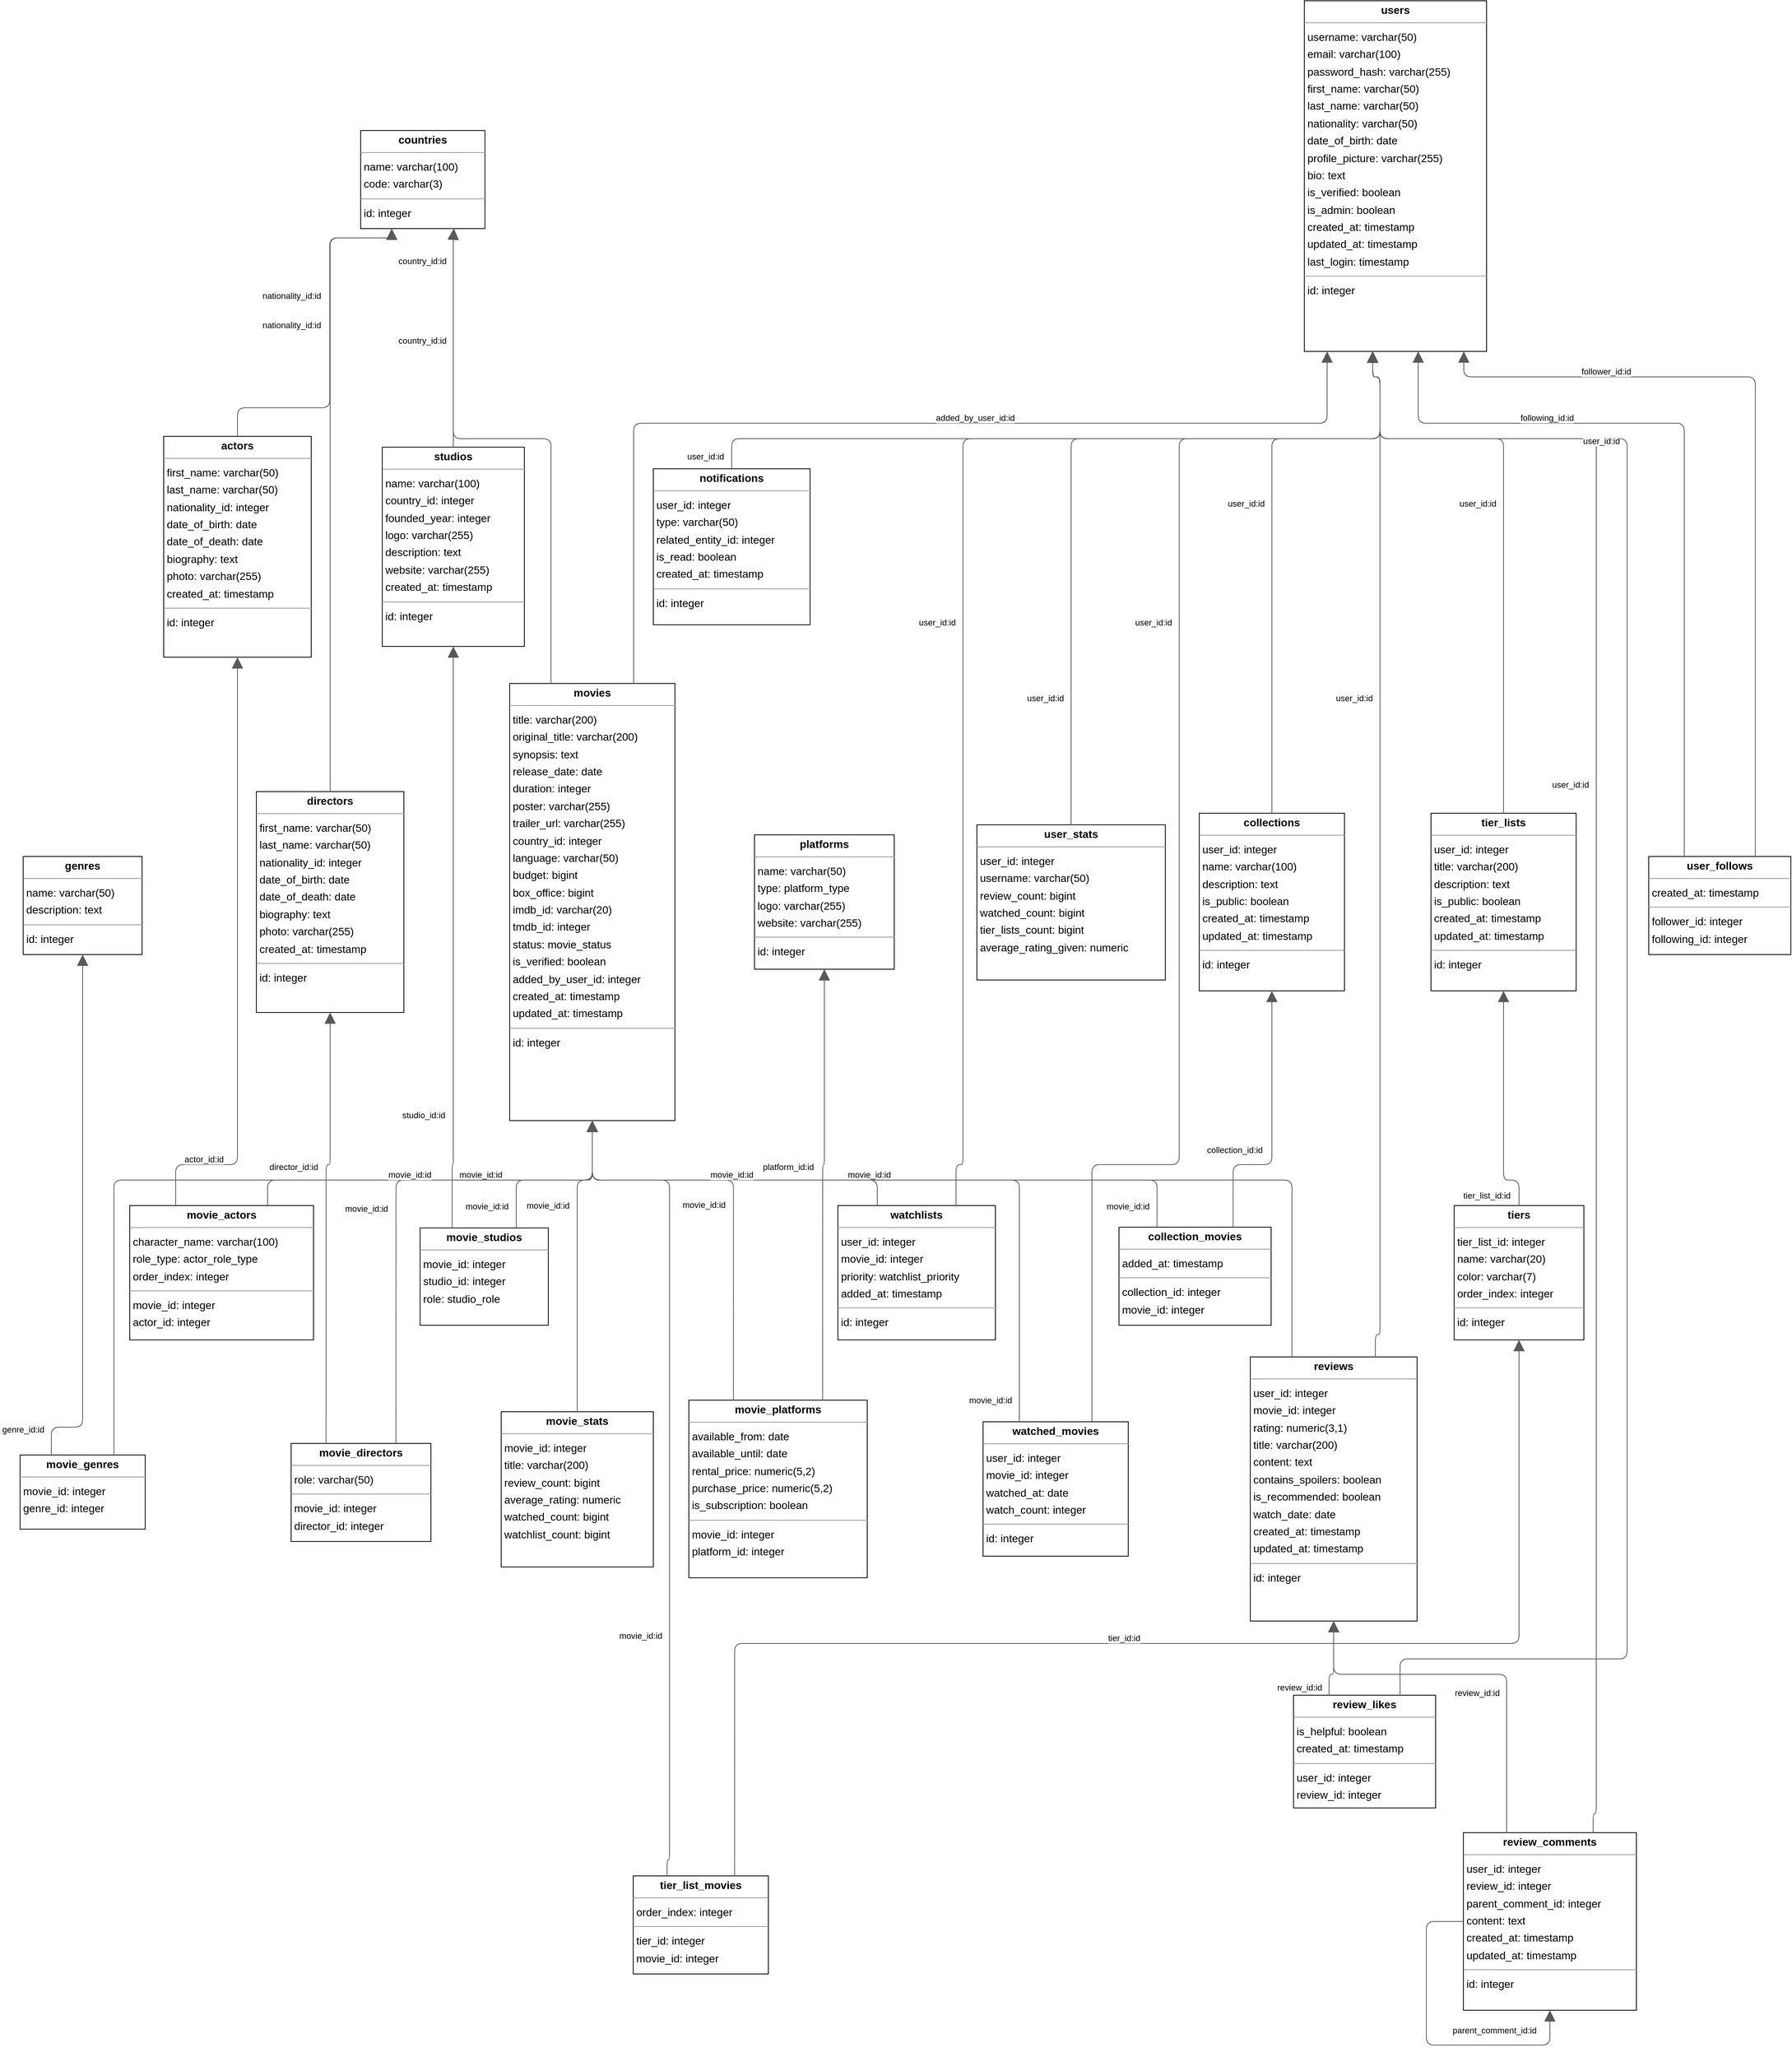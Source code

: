 <mxGraphModel dx="0" dy="0" grid="1" gridSize="10" guides="1" tooltips="1" connect="1" arrows="1" fold="1" page="0" pageScale="1" background="none" math="0" shadow="0">
  <root>
    <mxCell id="0" />
    <mxCell id="1" parent="0" />
    <mxCell id="node0" parent="1" vertex="1" value="&lt;p style=&quot;margin:0px;margin-top:4px;text-align:center;&quot;&gt;&lt;b&gt;actors&lt;/b&gt;&lt;/p&gt;&lt;hr size=&quot;1&quot;/&gt;&lt;p style=&quot;margin:0 0 0 4px;line-height:1.6;&quot;&gt; first_name: varchar(50)&lt;br/&gt; last_name: varchar(50)&lt;br/&gt; nationality_id: integer&lt;br/&gt; date_of_birth: date&lt;br/&gt; date_of_death: date&lt;br/&gt; biography: text&lt;br/&gt; photo: varchar(255)&lt;br/&gt; created_at: timestamp&lt;/p&gt;&lt;hr size=&quot;1&quot;/&gt;&lt;p style=&quot;margin:0 0 0 4px;line-height:1.6;&quot;&gt; id: integer&lt;/p&gt;" style="verticalAlign=top;align=left;overflow=fill;fontSize=14;fontFamily=Helvetica;html=1;rounded=0;shadow=0;comic=0;labelBackgroundColor=none;strokeWidth=1;">
      <mxGeometry x="64" y="281" width="191" height="286" as="geometry" />
    </mxCell>
    <mxCell id="node26" parent="1" vertex="1" value="&lt;p style=&quot;margin:0px;margin-top:4px;text-align:center;&quot;&gt;&lt;b&gt;collection_movies&lt;/b&gt;&lt;/p&gt;&lt;hr size=&quot;1&quot;/&gt;&lt;p style=&quot;margin:0 0 0 4px;line-height:1.6;&quot;&gt; added_at: timestamp&lt;/p&gt;&lt;hr size=&quot;1&quot;/&gt;&lt;p style=&quot;margin:0 0 0 4px;line-height:1.6;&quot;&gt; collection_id: integer&lt;br/&gt; movie_id: integer&lt;/p&gt;" style="verticalAlign=top;align=left;overflow=fill;fontSize=14;fontFamily=Helvetica;html=1;rounded=0;shadow=0;comic=0;labelBackgroundColor=none;strokeWidth=1;">
      <mxGeometry x="1301" y="1305" width="197" height="127" as="geometry" />
    </mxCell>
    <mxCell id="node2" parent="1" vertex="1" value="&lt;p style=&quot;margin:0px;margin-top:4px;text-align:center;&quot;&gt;&lt;b&gt;collections&lt;/b&gt;&lt;/p&gt;&lt;hr size=&quot;1&quot;/&gt;&lt;p style=&quot;margin:0 0 0 4px;line-height:1.6;&quot;&gt; user_id: integer&lt;br/&gt; name: varchar(100)&lt;br/&gt; description: text&lt;br/&gt; is_public: boolean&lt;br/&gt; created_at: timestamp&lt;br/&gt; updated_at: timestamp&lt;/p&gt;&lt;hr size=&quot;1&quot;/&gt;&lt;p style=&quot;margin:0 0 0 4px;line-height:1.6;&quot;&gt; id: integer&lt;/p&gt;" style="verticalAlign=top;align=left;overflow=fill;fontSize=14;fontFamily=Helvetica;html=1;rounded=0;shadow=0;comic=0;labelBackgroundColor=none;strokeWidth=1;">
      <mxGeometry x="1405" y="769" width="188" height="230" as="geometry" />
    </mxCell>
    <mxCell id="node6" parent="1" vertex="1" value="&lt;p style=&quot;margin:0px;margin-top:4px;text-align:center;&quot;&gt;&lt;b&gt;countries&lt;/b&gt;&lt;/p&gt;&lt;hr size=&quot;1&quot;/&gt;&lt;p style=&quot;margin:0 0 0 4px;line-height:1.6;&quot;&gt; name: varchar(100)&lt;br/&gt; code: varchar(3)&lt;/p&gt;&lt;hr size=&quot;1&quot;/&gt;&lt;p style=&quot;margin:0 0 0 4px;line-height:1.6;&quot;&gt; id: integer&lt;/p&gt;" style="verticalAlign=top;align=left;overflow=fill;fontSize=14;fontFamily=Helvetica;html=1;rounded=0;shadow=0;comic=0;labelBackgroundColor=none;strokeWidth=1;">
      <mxGeometry x="319" y="-115" width="161" height="127" as="geometry" />
    </mxCell>
    <mxCell id="node23" parent="1" vertex="1" value="&lt;p style=&quot;margin:0px;margin-top:4px;text-align:center;&quot;&gt;&lt;b&gt;directors&lt;/b&gt;&lt;/p&gt;&lt;hr size=&quot;1&quot;/&gt;&lt;p style=&quot;margin:0 0 0 4px;line-height:1.6;&quot;&gt; first_name: varchar(50)&lt;br/&gt; last_name: varchar(50)&lt;br/&gt; nationality_id: integer&lt;br/&gt; date_of_birth: date&lt;br/&gt; date_of_death: date&lt;br/&gt; biography: text&lt;br/&gt; photo: varchar(255)&lt;br/&gt; created_at: timestamp&lt;/p&gt;&lt;hr size=&quot;1&quot;/&gt;&lt;p style=&quot;margin:0 0 0 4px;line-height:1.6;&quot;&gt; id: integer&lt;/p&gt;" style="verticalAlign=top;align=left;overflow=fill;fontSize=14;fontFamily=Helvetica;html=1;rounded=0;shadow=0;comic=0;labelBackgroundColor=none;strokeWidth=1;">
      <mxGeometry x="184" y="741" width="191" height="286" as="geometry" />
    </mxCell>
    <mxCell id="node7" parent="1" vertex="1" value="&lt;p style=&quot;margin:0px;margin-top:4px;text-align:center;&quot;&gt;&lt;b&gt;genres&lt;/b&gt;&lt;/p&gt;&lt;hr size=&quot;1&quot;/&gt;&lt;p style=&quot;margin:0 0 0 4px;line-height:1.6;&quot;&gt; name: varchar(50)&lt;br/&gt; description: text&lt;/p&gt;&lt;hr size=&quot;1&quot;/&gt;&lt;p style=&quot;margin:0 0 0 4px;line-height:1.6;&quot;&gt; id: integer&lt;/p&gt;" style="verticalAlign=top;align=left;overflow=fill;fontSize=14;fontFamily=Helvetica;html=1;rounded=0;shadow=0;comic=0;labelBackgroundColor=none;strokeWidth=1;">
      <mxGeometry x="-118" y="825" width="154" height="127" as="geometry" />
    </mxCell>
    <mxCell id="node12" parent="1" vertex="1" value="&lt;p style=&quot;margin:0px;margin-top:4px;text-align:center;&quot;&gt;&lt;b&gt;movie_actors&lt;/b&gt;&lt;/p&gt;&lt;hr size=&quot;1&quot;/&gt;&lt;p style=&quot;margin:0 0 0 4px;line-height:1.6;&quot;&gt; character_name: varchar(100)&lt;br/&gt; role_type: actor_role_type&lt;br/&gt; order_index: integer&lt;/p&gt;&lt;hr size=&quot;1&quot;/&gt;&lt;p style=&quot;margin:0 0 0 4px;line-height:1.6;&quot;&gt; movie_id: integer&lt;br/&gt; actor_id: integer&lt;/p&gt;" style="verticalAlign=top;align=left;overflow=fill;fontSize=14;fontFamily=Helvetica;html=1;rounded=0;shadow=0;comic=0;labelBackgroundColor=none;strokeWidth=1;">
      <mxGeometry x="20" y="1277" width="238" height="174" as="geometry" />
    </mxCell>
    <mxCell id="node18" parent="1" vertex="1" value="&lt;p style=&quot;margin:0px;margin-top:4px;text-align:center;&quot;&gt;&lt;b&gt;movie_directors&lt;/b&gt;&lt;/p&gt;&lt;hr size=&quot;1&quot;/&gt;&lt;p style=&quot;margin:0 0 0 4px;line-height:1.6;&quot;&gt; role: varchar(50)&lt;/p&gt;&lt;hr size=&quot;1&quot;/&gt;&lt;p style=&quot;margin:0 0 0 4px;line-height:1.6;&quot;&gt; movie_id: integer&lt;br/&gt; director_id: integer&lt;/p&gt;" style="verticalAlign=top;align=left;overflow=fill;fontSize=14;fontFamily=Helvetica;html=1;rounded=0;shadow=0;comic=0;labelBackgroundColor=none;strokeWidth=1;">
      <mxGeometry x="229" y="1585" width="181" height="127" as="geometry" />
    </mxCell>
    <mxCell id="node14" parent="1" vertex="1" value="&lt;p style=&quot;margin:0px;margin-top:4px;text-align:center;&quot;&gt;&lt;b&gt;movie_genres&lt;/b&gt;&lt;/p&gt;&lt;hr size=&quot;1&quot;/&gt;&lt;p style=&quot;margin:0 0 0 4px;line-height:1.6;&quot;&gt; movie_id: integer&lt;br/&gt; genre_id: integer&lt;/p&gt;" style="verticalAlign=top;align=left;overflow=fill;fontSize=14;fontFamily=Helvetica;html=1;rounded=0;shadow=0;comic=0;labelBackgroundColor=none;strokeWidth=1;">
      <mxGeometry x="-122" y="1600" width="162" height="96" as="geometry" />
    </mxCell>
    <mxCell id="node22" parent="1" vertex="1" value="&lt;p style=&quot;margin:0px;margin-top:4px;text-align:center;&quot;&gt;&lt;b&gt;movie_platforms&lt;/b&gt;&lt;/p&gt;&lt;hr size=&quot;1&quot;/&gt;&lt;p style=&quot;margin:0 0 0 4px;line-height:1.6;&quot;&gt; available_from: date&lt;br/&gt; available_until: date&lt;br/&gt; rental_price: numeric(5,2)&lt;br/&gt; purchase_price: numeric(5,2)&lt;br/&gt; is_subscription: boolean&lt;/p&gt;&lt;hr size=&quot;1&quot;/&gt;&lt;p style=&quot;margin:0 0 0 4px;line-height:1.6;&quot;&gt; movie_id: integer&lt;br/&gt; platform_id: integer&lt;/p&gt;" style="verticalAlign=top;align=left;overflow=fill;fontSize=14;fontFamily=Helvetica;html=1;rounded=0;shadow=0;comic=0;labelBackgroundColor=none;strokeWidth=1;">
      <mxGeometry x="744" y="1529" width="231" height="230" as="geometry" />
    </mxCell>
    <mxCell id="node4" parent="1" vertex="1" value="&lt;p style=&quot;margin:0px;margin-top:4px;text-align:center;&quot;&gt;&lt;b&gt;movie_stats&lt;/b&gt;&lt;/p&gt;&lt;hr size=&quot;1&quot;/&gt;&lt;p style=&quot;margin:0 0 0 4px;line-height:1.6;&quot;&gt; movie_id: integer&lt;br/&gt; title: varchar(200)&lt;br/&gt; review_count: bigint&lt;br/&gt; average_rating: numeric&lt;br/&gt; watched_count: bigint&lt;br/&gt; watchlist_count: bigint&lt;/p&gt;" style="verticalAlign=top;align=left;overflow=fill;fontSize=14;fontFamily=Helvetica;html=1;rounded=0;shadow=0;comic=0;labelBackgroundColor=none;strokeWidth=1;">
      <mxGeometry x="501" y="1544" width="197" height="201" as="geometry" />
    </mxCell>
    <mxCell id="node1" parent="1" vertex="1" value="&lt;p style=&quot;margin:0px;margin-top:4px;text-align:center;&quot;&gt;&lt;b&gt;movie_studios&lt;/b&gt;&lt;/p&gt;&lt;hr size=&quot;1&quot;/&gt;&lt;p style=&quot;margin:0 0 0 4px;line-height:1.6;&quot;&gt; movie_id: integer&lt;br/&gt; studio_id: integer&lt;br/&gt; role: studio_role&lt;/p&gt;" style="verticalAlign=top;align=left;overflow=fill;fontSize=14;fontFamily=Helvetica;html=1;rounded=0;shadow=0;comic=0;labelBackgroundColor=none;strokeWidth=1;">
      <mxGeometry x="396" y="1306" width="166" height="126" as="geometry" />
    </mxCell>
    <mxCell id="node13" parent="1" vertex="1" value="&lt;p style=&quot;margin:0px;margin-top:4px;text-align:center;&quot;&gt;&lt;b&gt;movies&lt;/b&gt;&lt;/p&gt;&lt;hr size=&quot;1&quot;/&gt;&lt;p style=&quot;margin:0 0 0 4px;line-height:1.6;&quot;&gt; title: varchar(200)&lt;br/&gt; original_title: varchar(200)&lt;br/&gt; synopsis: text&lt;br/&gt; release_date: date&lt;br/&gt; duration: integer&lt;br/&gt; poster: varchar(255)&lt;br/&gt; trailer_url: varchar(255)&lt;br/&gt; country_id: integer&lt;br/&gt; language: varchar(50)&lt;br/&gt; budget: bigint&lt;br/&gt; box_office: bigint&lt;br/&gt; imdb_id: varchar(20)&lt;br/&gt; tmdb_id: integer&lt;br/&gt; status: movie_status&lt;br/&gt; is_verified: boolean&lt;br/&gt; added_by_user_id: integer&lt;br/&gt; created_at: timestamp&lt;br/&gt; updated_at: timestamp&lt;/p&gt;&lt;hr size=&quot;1&quot;/&gt;&lt;p style=&quot;margin:0 0 0 4px;line-height:1.6;&quot;&gt; id: integer&lt;/p&gt;" style="verticalAlign=top;align=left;overflow=fill;fontSize=14;fontFamily=Helvetica;html=1;rounded=0;shadow=0;comic=0;labelBackgroundColor=none;strokeWidth=1;">
      <mxGeometry x="512" y="601" width="214" height="566" as="geometry" />
    </mxCell>
    <mxCell id="node5" parent="1" vertex="1" value="&lt;p style=&quot;margin:0px;margin-top:4px;text-align:center;&quot;&gt;&lt;b&gt;notifications&lt;/b&gt;&lt;/p&gt;&lt;hr size=&quot;1&quot;/&gt;&lt;p style=&quot;margin:0 0 0 4px;line-height:1.6;&quot;&gt; user_id: integer&lt;br/&gt; type: varchar(50)&lt;br/&gt; related_entity_id: integer&lt;br/&gt; is_read: boolean&lt;br/&gt; created_at: timestamp&lt;/p&gt;&lt;hr size=&quot;1&quot;/&gt;&lt;p style=&quot;margin:0 0 0 4px;line-height:1.6;&quot;&gt; id: integer&lt;/p&gt;" style="verticalAlign=top;align=left;overflow=fill;fontSize=14;fontFamily=Helvetica;html=1;rounded=0;shadow=0;comic=0;labelBackgroundColor=none;strokeWidth=1;">
      <mxGeometry x="698" y="323" width="203" height="202" as="geometry" />
    </mxCell>
    <mxCell id="node17" parent="1" vertex="1" value="&lt;p style=&quot;margin:0px;margin-top:4px;text-align:center;&quot;&gt;&lt;b&gt;platforms&lt;/b&gt;&lt;/p&gt;&lt;hr size=&quot;1&quot;/&gt;&lt;p style=&quot;margin:0 0 0 4px;line-height:1.6;&quot;&gt; name: varchar(50)&lt;br/&gt; type: platform_type&lt;br/&gt; logo: varchar(255)&lt;br/&gt; website: varchar(255)&lt;/p&gt;&lt;hr size=&quot;1&quot;/&gt;&lt;p style=&quot;margin:0 0 0 4px;line-height:1.6;&quot;&gt; id: integer&lt;/p&gt;" style="verticalAlign=top;align=left;overflow=fill;fontSize=14;fontFamily=Helvetica;html=1;rounded=0;shadow=0;comic=0;labelBackgroundColor=none;strokeWidth=1;">
      <mxGeometry x="829" y="797" width="181" height="174" as="geometry" />
    </mxCell>
    <mxCell id="node9" parent="1" vertex="1" value="&lt;p style=&quot;margin:0px;margin-top:4px;text-align:center;&quot;&gt;&lt;b&gt;review_comments&lt;/b&gt;&lt;/p&gt;&lt;hr size=&quot;1&quot;/&gt;&lt;p style=&quot;margin:0 0 0 4px;line-height:1.6;&quot;&gt; user_id: integer&lt;br/&gt; review_id: integer&lt;br/&gt; parent_comment_id: integer&lt;br/&gt; content: text&lt;br/&gt; created_at: timestamp&lt;br/&gt; updated_at: timestamp&lt;/p&gt;&lt;hr size=&quot;1&quot;/&gt;&lt;p style=&quot;margin:0 0 0 4px;line-height:1.6;&quot;&gt; id: integer&lt;/p&gt;" style="verticalAlign=top;align=left;overflow=fill;fontSize=14;fontFamily=Helvetica;html=1;rounded=0;shadow=0;comic=0;labelBackgroundColor=none;strokeWidth=1;">
      <mxGeometry x="1747" y="2089" width="224" height="230" as="geometry" />
    </mxCell>
    <mxCell id="node25" parent="1" vertex="1" value="&lt;p style=&quot;margin:0px;margin-top:4px;text-align:center;&quot;&gt;&lt;b&gt;review_likes&lt;/b&gt;&lt;/p&gt;&lt;hr size=&quot;1&quot;/&gt;&lt;p style=&quot;margin:0 0 0 4px;line-height:1.6;&quot;&gt; is_helpful: boolean&lt;br/&gt; created_at: timestamp&lt;/p&gt;&lt;hr size=&quot;1&quot;/&gt;&lt;p style=&quot;margin:0 0 0 4px;line-height:1.6;&quot;&gt; user_id: integer&lt;br/&gt; review_id: integer&lt;/p&gt;" style="verticalAlign=top;align=left;overflow=fill;fontSize=14;fontFamily=Helvetica;html=1;rounded=0;shadow=0;comic=0;labelBackgroundColor=none;strokeWidth=1;">
      <mxGeometry x="1527" y="1911" width="184" height="146" as="geometry" />
    </mxCell>
    <mxCell id="node19" parent="1" vertex="1" value="&lt;p style=&quot;margin:0px;margin-top:4px;text-align:center;&quot;&gt;&lt;b&gt;reviews&lt;/b&gt;&lt;/p&gt;&lt;hr size=&quot;1&quot;/&gt;&lt;p style=&quot;margin:0 0 0 4px;line-height:1.6;&quot;&gt; user_id: integer&lt;br/&gt; movie_id: integer&lt;br/&gt; rating: numeric(3,1)&lt;br/&gt; title: varchar(200)&lt;br/&gt; content: text&lt;br/&gt; contains_spoilers: boolean&lt;br/&gt; is_recommended: boolean&lt;br/&gt; watch_date: date&lt;br/&gt; created_at: timestamp&lt;br/&gt; updated_at: timestamp&lt;/p&gt;&lt;hr size=&quot;1&quot;/&gt;&lt;p style=&quot;margin:0 0 0 4px;line-height:1.6;&quot;&gt; id: integer&lt;/p&gt;" style="verticalAlign=top;align=left;overflow=fill;fontSize=14;fontFamily=Helvetica;html=1;rounded=0;shadow=0;comic=0;labelBackgroundColor=none;strokeWidth=1;">
      <mxGeometry x="1471" y="1473" width="216" height="342" as="geometry" />
    </mxCell>
    <mxCell id="node20" parent="1" vertex="1" value="&lt;p style=&quot;margin:0px;margin-top:4px;text-align:center;&quot;&gt;&lt;b&gt;studios&lt;/b&gt;&lt;/p&gt;&lt;hr size=&quot;1&quot;/&gt;&lt;p style=&quot;margin:0 0 0 4px;line-height:1.6;&quot;&gt; name: varchar(100)&lt;br/&gt; country_id: integer&lt;br/&gt; founded_year: integer&lt;br/&gt; logo: varchar(255)&lt;br/&gt; description: text&lt;br/&gt; website: varchar(255)&lt;br/&gt; created_at: timestamp&lt;/p&gt;&lt;hr size=&quot;1&quot;/&gt;&lt;p style=&quot;margin:0 0 0 4px;line-height:1.6;&quot;&gt; id: integer&lt;/p&gt;" style="verticalAlign=top;align=left;overflow=fill;fontSize=14;fontFamily=Helvetica;html=1;rounded=0;shadow=0;comic=0;labelBackgroundColor=none;strokeWidth=1;">
      <mxGeometry x="347" y="295" width="184" height="258" as="geometry" />
    </mxCell>
    <mxCell id="node11" parent="1" vertex="1" value="&lt;p style=&quot;margin:0px;margin-top:4px;text-align:center;&quot;&gt;&lt;b&gt;tier_list_movies&lt;/b&gt;&lt;/p&gt;&lt;hr size=&quot;1&quot;/&gt;&lt;p style=&quot;margin:0 0 0 4px;line-height:1.6;&quot;&gt; order_index: integer&lt;/p&gt;&lt;hr size=&quot;1&quot;/&gt;&lt;p style=&quot;margin:0 0 0 4px;line-height:1.6;&quot;&gt; tier_id: integer&lt;br/&gt; movie_id: integer&lt;/p&gt;" style="verticalAlign=top;align=left;overflow=fill;fontSize=14;fontFamily=Helvetica;html=1;rounded=0;shadow=0;comic=0;labelBackgroundColor=none;strokeWidth=1;">
      <mxGeometry x="672" y="2145" width="175" height="127" as="geometry" />
    </mxCell>
    <mxCell id="node8" parent="1" vertex="1" value="&lt;p style=&quot;margin:0px;margin-top:4px;text-align:center;&quot;&gt;&lt;b&gt;tier_lists&lt;/b&gt;&lt;/p&gt;&lt;hr size=&quot;1&quot;/&gt;&lt;p style=&quot;margin:0 0 0 4px;line-height:1.6;&quot;&gt; user_id: integer&lt;br/&gt; title: varchar(200)&lt;br/&gt; description: text&lt;br/&gt; is_public: boolean&lt;br/&gt; created_at: timestamp&lt;br/&gt; updated_at: timestamp&lt;/p&gt;&lt;hr size=&quot;1&quot;/&gt;&lt;p style=&quot;margin:0 0 0 4px;line-height:1.6;&quot;&gt; id: integer&lt;/p&gt;" style="verticalAlign=top;align=left;overflow=fill;fontSize=14;fontFamily=Helvetica;html=1;rounded=0;shadow=0;comic=0;labelBackgroundColor=none;strokeWidth=1;">
      <mxGeometry x="1705" y="769" width="188" height="230" as="geometry" />
    </mxCell>
    <mxCell id="node16" parent="1" vertex="1" value="&lt;p style=&quot;margin:0px;margin-top:4px;text-align:center;&quot;&gt;&lt;b&gt;tiers&lt;/b&gt;&lt;/p&gt;&lt;hr size=&quot;1&quot;/&gt;&lt;p style=&quot;margin:0 0 0 4px;line-height:1.6;&quot;&gt; tier_list_id: integer&lt;br/&gt; name: varchar(20)&lt;br/&gt; color: varchar(7)&lt;br/&gt; order_index: integer&lt;/p&gt;&lt;hr size=&quot;1&quot;/&gt;&lt;p style=&quot;margin:0 0 0 4px;line-height:1.6;&quot;&gt; id: integer&lt;/p&gt;" style="verticalAlign=top;align=left;overflow=fill;fontSize=14;fontFamily=Helvetica;html=1;rounded=0;shadow=0;comic=0;labelBackgroundColor=none;strokeWidth=1;">
      <mxGeometry x="1735" y="1277" width="168" height="174" as="geometry" />
    </mxCell>
    <mxCell id="node24" parent="1" vertex="1" value="&lt;p style=&quot;margin:0px;margin-top:4px;text-align:center;&quot;&gt;&lt;b&gt;user_follows&lt;/b&gt;&lt;/p&gt;&lt;hr size=&quot;1&quot;/&gt;&lt;p style=&quot;margin:0 0 0 4px;line-height:1.6;&quot;&gt; created_at: timestamp&lt;/p&gt;&lt;hr size=&quot;1&quot;/&gt;&lt;p style=&quot;margin:0 0 0 4px;line-height:1.6;&quot;&gt; follower_id: integer&lt;br/&gt; following_id: integer&lt;/p&gt;" style="verticalAlign=top;align=left;overflow=fill;fontSize=14;fontFamily=Helvetica;html=1;rounded=0;shadow=0;comic=0;labelBackgroundColor=none;strokeWidth=1;">
      <mxGeometry x="1987" y="825" width="184" height="127" as="geometry" />
    </mxCell>
    <mxCell id="node15" parent="1" vertex="1" value="&lt;p style=&quot;margin:0px;margin-top:4px;text-align:center;&quot;&gt;&lt;b&gt;user_stats&lt;/b&gt;&lt;/p&gt;&lt;hr size=&quot;1&quot;/&gt;&lt;p style=&quot;margin:0 0 0 4px;line-height:1.6;&quot;&gt; user_id: integer&lt;br/&gt; username: varchar(50)&lt;br/&gt; review_count: bigint&lt;br/&gt; watched_count: bigint&lt;br/&gt; tier_lists_count: bigint&lt;br/&gt; average_rating_given: numeric&lt;/p&gt;" style="verticalAlign=top;align=left;overflow=fill;fontSize=14;fontFamily=Helvetica;html=1;rounded=0;shadow=0;comic=0;labelBackgroundColor=none;strokeWidth=1;">
      <mxGeometry x="1117" y="784" width="244" height="201" as="geometry" />
    </mxCell>
    <mxCell id="node10" parent="1" vertex="1" value="&lt;p style=&quot;margin:0px;margin-top:4px;text-align:center;&quot;&gt;&lt;b&gt;users&lt;/b&gt;&lt;/p&gt;&lt;hr size=&quot;1&quot;/&gt;&lt;p style=&quot;margin:0 0 0 4px;line-height:1.6;&quot;&gt; username: varchar(50)&lt;br/&gt; email: varchar(100)&lt;br/&gt; password_hash: varchar(255)&lt;br/&gt; first_name: varchar(50)&lt;br/&gt; last_name: varchar(50)&lt;br/&gt; nationality: varchar(50)&lt;br/&gt; date_of_birth: date&lt;br/&gt; profile_picture: varchar(255)&lt;br/&gt; bio: text&lt;br/&gt; is_verified: boolean&lt;br/&gt; is_admin: boolean&lt;br/&gt; created_at: timestamp&lt;br/&gt; updated_at: timestamp&lt;br/&gt; last_login: timestamp&lt;/p&gt;&lt;hr size=&quot;1&quot;/&gt;&lt;p style=&quot;margin:0 0 0 4px;line-height:1.6;&quot;&gt; id: integer&lt;/p&gt;" style="verticalAlign=top;align=left;overflow=fill;fontSize=14;fontFamily=Helvetica;html=1;rounded=0;shadow=0;comic=0;labelBackgroundColor=none;strokeWidth=1;">
      <mxGeometry x="1541" y="-283" width="236" height="454" as="geometry" />
    </mxCell>
    <mxCell id="node3" parent="1" vertex="1" value="&lt;p style=&quot;margin:0px;margin-top:4px;text-align:center;&quot;&gt;&lt;b&gt;watched_movies&lt;/b&gt;&lt;/p&gt;&lt;hr size=&quot;1&quot;/&gt;&lt;p style=&quot;margin:0 0 0 4px;line-height:1.6;&quot;&gt; user_id: integer&lt;br/&gt; movie_id: integer&lt;br/&gt; watched_at: date&lt;br/&gt; watch_count: integer&lt;/p&gt;&lt;hr size=&quot;1&quot;/&gt;&lt;p style=&quot;margin:0 0 0 4px;line-height:1.6;&quot;&gt; id: integer&lt;/p&gt;" style="verticalAlign=top;align=left;overflow=fill;fontSize=14;fontFamily=Helvetica;html=1;rounded=0;shadow=0;comic=0;labelBackgroundColor=none;strokeWidth=1;">
      <mxGeometry x="1125" y="1557" width="188" height="174" as="geometry" />
    </mxCell>
    <mxCell id="node21" parent="1" vertex="1" value="&lt;p style=&quot;margin:0px;margin-top:4px;text-align:center;&quot;&gt;&lt;b&gt;watchlists&lt;/b&gt;&lt;/p&gt;&lt;hr size=&quot;1&quot;/&gt;&lt;p style=&quot;margin:0 0 0 4px;line-height:1.6;&quot;&gt; user_id: integer&lt;br/&gt; movie_id: integer&lt;br/&gt; priority: watchlist_priority&lt;br/&gt; added_at: timestamp&lt;/p&gt;&lt;hr size=&quot;1&quot;/&gt;&lt;p style=&quot;margin:0 0 0 4px;line-height:1.6;&quot;&gt; id: integer&lt;/p&gt;" style="verticalAlign=top;align=left;overflow=fill;fontSize=14;fontFamily=Helvetica;html=1;rounded=0;shadow=0;comic=0;labelBackgroundColor=none;strokeWidth=1;">
      <mxGeometry x="937" y="1277" width="204" height="174" as="geometry" />
    </mxCell>
    <mxCell id="edge21" edge="1" value="" parent="1" source="node0" target="node6" style="html=1;rounded=1;edgeStyle=orthogonalEdgeStyle;dashed=0;startArrow=none;endArrow=block;endSize=12;strokeColor=#595959;exitX=0.500;exitY=0.000;exitDx=0;exitDy=0;entryX=0.250;entryY=1.000;entryDx=0;entryDy=0;">
      <mxGeometry width="50" height="50" relative="1" as="geometry">
        <Array as="points">
          <mxPoint x="159" y="244" />
          <mxPoint x="279" y="244" />
          <mxPoint x="279" y="24" />
          <mxPoint x="359" y="24" />
        </Array>
      </mxGeometry>
    </mxCell>
    <mxCell id="label128" parent="edge21" vertex="1" connectable="0" value="nationality_id:id" style="edgeLabel;resizable=0;html=1;align=left;verticalAlign=top;strokeColor=default;">
      <mxGeometry x="190" y="124" as="geometry" />
    </mxCell>
    <mxCell id="edge9" edge="1" value="" parent="1" source="node26" target="node2" style="html=1;rounded=1;edgeStyle=orthogonalEdgeStyle;dashed=0;startArrow=none;endArrow=block;endSize=12;strokeColor=#595959;exitX=0.750;exitY=0.000;exitDx=0;exitDy=0;entryX=0.500;entryY=1.000;entryDx=0;entryDy=0;">
      <mxGeometry width="50" height="50" relative="1" as="geometry">
        <Array as="points">
          <mxPoint x="1448" y="1224" />
          <mxPoint x="1499" y="1224" />
        </Array>
      </mxGeometry>
    </mxCell>
    <mxCell id="label56" parent="edge9" vertex="1" connectable="0" value="collection_id:id" style="edgeLabel;resizable=0;html=1;align=left;verticalAlign=top;strokeColor=default;">
      <mxGeometry x="1413" y="1192" as="geometry" />
    </mxCell>
    <mxCell id="edge20" edge="1" value="" parent="1" source="node26" target="node13" style="html=1;rounded=1;edgeStyle=orthogonalEdgeStyle;dashed=0;startArrow=none;endArrow=block;endSize=12;strokeColor=#595959;exitX=0.250;exitY=0.000;exitDx=0;exitDy=0;entryX=0.500;entryY=1.000;entryDx=0;entryDy=0;">
      <mxGeometry width="50" height="50" relative="1" as="geometry">
        <Array as="points">
          <mxPoint x="1350" y="1244" />
          <mxPoint x="619" y="1244" />
        </Array>
      </mxGeometry>
    </mxCell>
    <mxCell id="label122" parent="edge20" vertex="1" connectable="0" value="movie_id:id" style="edgeLabel;resizable=0;html=1;align=left;verticalAlign=top;strokeColor=default;">
      <mxGeometry x="1283" y="1265" as="geometry" />
    </mxCell>
    <mxCell id="edge14" edge="1" value="" parent="1" source="node2" target="node10" style="html=1;rounded=1;edgeStyle=orthogonalEdgeStyle;dashed=0;startArrow=none;endArrow=block;endSize=12;strokeColor=#595959;exitX=0.500;exitY=0.000;exitDx=0;exitDy=0;entryX=0.375;entryY=1.000;entryDx=0;entryDy=0;">
      <mxGeometry width="50" height="50" relative="1" as="geometry">
        <Array as="points">
          <mxPoint x="1499" y="284" />
          <mxPoint x="1639" y="284" />
          <mxPoint x="1639" y="204" />
          <mxPoint x="1630" y="204" />
        </Array>
      </mxGeometry>
    </mxCell>
    <mxCell id="label86" parent="edge14" vertex="1" connectable="0" value="user_id:id" style="edgeLabel;resizable=0;html=1;align=left;verticalAlign=top;strokeColor=default;">
      <mxGeometry x="1440" y="355" as="geometry" />
    </mxCell>
    <mxCell id="edge30" edge="1" value="" parent="1" source="node23" target="node6" style="html=1;rounded=1;edgeStyle=orthogonalEdgeStyle;dashed=0;startArrow=none;endArrow=block;endSize=12;strokeColor=#595959;exitX=0.500;exitY=0.000;exitDx=0;exitDy=0;entryX=0.250;entryY=1.000;entryDx=0;entryDy=0;">
      <mxGeometry width="50" height="50" relative="1" as="geometry">
        <Array as="points">
          <mxPoint x="279" y="24" />
          <mxPoint x="359" y="24" />
        </Array>
      </mxGeometry>
    </mxCell>
    <mxCell id="label182" parent="edge30" vertex="1" connectable="0" value="nationality_id:id" style="edgeLabel;resizable=0;html=1;align=left;verticalAlign=top;strokeColor=default;">
      <mxGeometry x="190" y="86" as="geometry" />
    </mxCell>
    <mxCell id="edge8" edge="1" value="" parent="1" source="node12" target="node0" style="html=1;rounded=1;edgeStyle=orthogonalEdgeStyle;dashed=0;startArrow=none;endArrow=block;endSize=12;strokeColor=#595959;exitX=0.250;exitY=0.000;exitDx=0;exitDy=0;entryX=0.500;entryY=1.000;entryDx=0;entryDy=0;">
      <mxGeometry width="50" height="50" relative="1" as="geometry">
        <Array as="points">
          <mxPoint x="80" y="1224" />
          <mxPoint x="159" y="1224" />
        </Array>
      </mxGeometry>
    </mxCell>
    <mxCell id="label50" parent="edge8" vertex="1" connectable="0" value="actor_id:id" style="edgeLabel;resizable=0;html=1;align=left;verticalAlign=top;strokeColor=default;">
      <mxGeometry x="89" y="1204" as="geometry" />
    </mxCell>
    <mxCell id="edge18" edge="1" value="" parent="1" source="node12" target="node13" style="html=1;rounded=1;edgeStyle=orthogonalEdgeStyle;dashed=0;startArrow=none;endArrow=block;endSize=12;strokeColor=#595959;exitX=0.750;exitY=0.000;exitDx=0;exitDy=0;entryX=0.500;entryY=1.000;entryDx=0;entryDy=0;">
      <mxGeometry width="50" height="50" relative="1" as="geometry">
        <Array as="points">
          <mxPoint x="199" y="1244" />
          <mxPoint x="619" y="1244" />
        </Array>
      </mxGeometry>
    </mxCell>
    <mxCell id="label110" parent="edge18" vertex="1" connectable="0" value="movie_id:id" style="edgeLabel;resizable=0;html=1;align=left;verticalAlign=top;strokeColor=default;">
      <mxGeometry x="445" y="1224" as="geometry" />
    </mxCell>
    <mxCell id="edge36" edge="1" value="" parent="1" source="node18" target="node23" style="html=1;rounded=1;edgeStyle=orthogonalEdgeStyle;dashed=0;startArrow=none;endArrow=block;endSize=12;strokeColor=#595959;exitX=0.250;exitY=0.000;exitDx=0;exitDy=0;entryX=0.500;entryY=1.000;entryDx=0;entryDy=0;">
      <mxGeometry width="50" height="50" relative="1" as="geometry">
        <Array as="points">
          <mxPoint x="274" y="1224" />
          <mxPoint x="279" y="1224" />
        </Array>
      </mxGeometry>
    </mxCell>
    <mxCell id="label218" parent="edge36" vertex="1" connectable="0" value="director_id:id" style="edgeLabel;resizable=0;html=1;align=left;verticalAlign=top;strokeColor=default;">
      <mxGeometry x="199" y="1214" as="geometry" />
    </mxCell>
    <mxCell id="edge7" edge="1" value="" parent="1" source="node18" target="node13" style="html=1;rounded=1;edgeStyle=orthogonalEdgeStyle;dashed=0;startArrow=none;endArrow=block;endSize=12;strokeColor=#595959;exitX=0.750;exitY=0.000;exitDx=0;exitDy=0;entryX=0.500;entryY=1.000;entryDx=0;entryDy=0;">
      <mxGeometry width="50" height="50" relative="1" as="geometry">
        <Array as="points">
          <mxPoint x="364" y="1244" />
          <mxPoint x="619" y="1244" />
        </Array>
      </mxGeometry>
    </mxCell>
    <mxCell id="label44" parent="edge7" vertex="1" connectable="0" value="movie_id:id" style="edgeLabel;resizable=0;html=1;align=left;verticalAlign=top;strokeColor=default;">
      <mxGeometry x="297" y="1268" as="geometry" />
    </mxCell>
    <mxCell id="edge2" edge="1" value="" parent="1" source="node14" target="node7" style="html=1;rounded=1;edgeStyle=orthogonalEdgeStyle;dashed=0;startArrow=none;endArrow=block;endSize=12;strokeColor=#595959;exitX=0.250;exitY=0.000;exitDx=0;exitDy=0;entryX=0.500;entryY=1.000;entryDx=0;entryDy=0;">
      <mxGeometry width="50" height="50" relative="1" as="geometry">
        <Array as="points">
          <mxPoint x="-81" y="1564" />
          <mxPoint x="-41" y="1564" />
        </Array>
      </mxGeometry>
    </mxCell>
    <mxCell id="label14" parent="edge2" vertex="1" connectable="0" value="genre_id:id" style="edgeLabel;resizable=0;html=1;align=left;verticalAlign=top;strokeColor=default;">
      <mxGeometry x="-147" y="1554" as="geometry" />
    </mxCell>
    <mxCell id="edge16" edge="1" value="" parent="1" source="node14" target="node13" style="html=1;rounded=1;edgeStyle=orthogonalEdgeStyle;dashed=0;startArrow=none;endArrow=block;endSize=12;strokeColor=#595959;exitX=0.750;exitY=0.000;exitDx=0;exitDy=0;entryX=0.500;entryY=1.000;entryDx=0;entryDy=0;">
      <mxGeometry width="50" height="50" relative="1" as="geometry">
        <Array as="points">
          <mxPoint x="0" y="1244" />
          <mxPoint x="619" y="1244" />
        </Array>
      </mxGeometry>
    </mxCell>
    <mxCell id="label98" parent="edge16" vertex="1" connectable="0" value="movie_id:id" style="edgeLabel;resizable=0;html=1;align=left;verticalAlign=top;strokeColor=default;">
      <mxGeometry x="353" y="1224" as="geometry" />
    </mxCell>
    <mxCell id="edge12" edge="1" value="" parent="1" source="node22" target="node13" style="html=1;rounded=1;edgeStyle=orthogonalEdgeStyle;dashed=0;startArrow=none;endArrow=block;endSize=12;strokeColor=#595959;exitX=0.250;exitY=0.000;exitDx=0;exitDy=0;entryX=0.500;entryY=1.000;entryDx=0;entryDy=0;">
      <mxGeometry width="50" height="50" relative="1" as="geometry">
        <Array as="points">
          <mxPoint x="801" y="1244" />
          <mxPoint x="619" y="1244" />
        </Array>
      </mxGeometry>
    </mxCell>
    <mxCell id="label74" parent="edge12" vertex="1" connectable="0" value="movie_id:id" style="edgeLabel;resizable=0;html=1;align=left;verticalAlign=top;strokeColor=default;">
      <mxGeometry x="734" y="1263" as="geometry" />
    </mxCell>
    <mxCell id="edge3" edge="1" value="" parent="1" source="node22" target="node17" style="html=1;rounded=1;edgeStyle=orthogonalEdgeStyle;dashed=0;startArrow=none;endArrow=block;endSize=12;strokeColor=#595959;exitX=0.750;exitY=0.000;exitDx=0;exitDy=0;entryX=0.500;entryY=1.000;entryDx=0;entryDy=0;">
      <mxGeometry width="50" height="50" relative="1" as="geometry">
        <Array as="points">
          <mxPoint x="917" y="1224" />
          <mxPoint x="919" y="1224" />
        </Array>
      </mxGeometry>
    </mxCell>
    <mxCell id="label20" parent="edge3" vertex="1" connectable="0" value="platform_id:id" style="edgeLabel;resizable=0;html=1;align=left;verticalAlign=top;strokeColor=default;">
      <mxGeometry x="838" y="1214" as="geometry" />
    </mxCell>
    <mxCell id="edge15" edge="1" value="" parent="1" source="node4" target="node13" style="html=1;rounded=1;edgeStyle=orthogonalEdgeStyle;dashed=0;startArrow=none;endArrow=block;endSize=12;strokeColor=#595959;exitX=0.500;exitY=0.000;exitDx=0;exitDy=0;entryX=0.500;entryY=1.000;entryDx=0;entryDy=0;">
      <mxGeometry width="50" height="50" relative="1" as="geometry">
        <Array as="points">
          <mxPoint x="599" y="1244" />
          <mxPoint x="619" y="1244" />
        </Array>
      </mxGeometry>
    </mxCell>
    <mxCell id="label92" parent="edge15" vertex="1" connectable="0" value="movie_id:id" style="edgeLabel;resizable=0;html=1;align=left;verticalAlign=top;strokeColor=default;">
      <mxGeometry x="532" y="1264" as="geometry" />
    </mxCell>
    <mxCell id="edge24" edge="1" value="" parent="1" source="node1" target="node13" style="html=1;rounded=1;edgeStyle=orthogonalEdgeStyle;dashed=0;startArrow=none;endArrow=block;endSize=12;strokeColor=#595959;exitX=0.750;exitY=0.000;exitDx=0;exitDy=0;entryX=0.500;entryY=1.000;entryDx=0;entryDy=0;">
      <mxGeometry width="50" height="50" relative="1" as="geometry">
        <Array as="points">
          <mxPoint x="521" y="1244" />
          <mxPoint x="619" y="1244" />
        </Array>
      </mxGeometry>
    </mxCell>
    <mxCell id="label146" parent="edge24" vertex="1" connectable="0" value="movie_id:id" style="edgeLabel;resizable=0;html=1;align=left;verticalAlign=top;strokeColor=default;">
      <mxGeometry x="453" y="1265" as="geometry" />
    </mxCell>
    <mxCell id="edge0" edge="1" value="" parent="1" source="node1" target="node20" style="html=1;rounded=1;edgeStyle=orthogonalEdgeStyle;dashed=0;startArrow=none;endArrow=block;endSize=12;strokeColor=#595959;exitX=0.250;exitY=0.000;exitDx=0;exitDy=0;entryX=0.500;entryY=1.000;entryDx=0;entryDy=0;">
      <mxGeometry width="50" height="50" relative="1" as="geometry">
        <Array as="points">
          <mxPoint x="438" y="1224" />
          <mxPoint x="439" y="1224" />
        </Array>
      </mxGeometry>
    </mxCell>
    <mxCell id="label2" parent="edge0" vertex="1" connectable="0" value="studio_id:id" style="edgeLabel;resizable=0;html=1;align=left;verticalAlign=top;strokeColor=default;">
      <mxGeometry x="371" y="1147" as="geometry" />
    </mxCell>
    <mxCell id="edge10" edge="1" value="" parent="1" source="node13" target="node6" style="html=1;rounded=1;edgeStyle=orthogonalEdgeStyle;dashed=0;startArrow=none;endArrow=block;endSize=12;strokeColor=#595959;exitX=0.250;exitY=0.000;exitDx=0;exitDy=0;entryX=0.750;entryY=1.000;entryDx=0;entryDy=0;">
      <mxGeometry width="50" height="50" relative="1" as="geometry">
        <Array as="points">
          <mxPoint x="566" y="284" />
          <mxPoint x="439" y="284" />
          <mxPoint x="439" y="24" />
          <mxPoint x="439" y="24" />
        </Array>
      </mxGeometry>
    </mxCell>
    <mxCell id="label62" parent="edge10" vertex="1" connectable="0" value="country_id:id" style="edgeLabel;resizable=0;html=1;align=left;verticalAlign=top;strokeColor=default;">
      <mxGeometry x="366" y="144" as="geometry" />
    </mxCell>
    <mxCell id="edge11" edge="1" value="" parent="1" source="node13" target="node10" style="html=1;rounded=1;edgeStyle=orthogonalEdgeStyle;dashed=0;startArrow=none;endArrow=block;endSize=12;strokeColor=#595959;exitX=0.750;exitY=0.000;exitDx=0;exitDy=0;entryX=0.125;entryY=1.000;entryDx=0;entryDy=0;">
      <mxGeometry width="50" height="50" relative="1" as="geometry">
        <Array as="points">
          <mxPoint x="673" y="264" />
          <mxPoint x="1571" y="264" />
        </Array>
      </mxGeometry>
    </mxCell>
    <mxCell id="label68" parent="edge11" vertex="1" connectable="0" value="added_by_user_id:id" style="edgeLabel;resizable=0;html=1;align=left;verticalAlign=top;strokeColor=default;">
      <mxGeometry x="1062" y="244" as="geometry" />
    </mxCell>
    <mxCell id="edge17" edge="1" value="" parent="1" source="node5" target="node10" style="html=1;rounded=1;edgeStyle=orthogonalEdgeStyle;dashed=0;startArrow=none;endArrow=block;endSize=12;strokeColor=#595959;exitX=0.500;exitY=0.000;exitDx=0;exitDy=0;entryX=0.375;entryY=1.000;entryDx=0;entryDy=0;">
      <mxGeometry width="50" height="50" relative="1" as="geometry">
        <Array as="points">
          <mxPoint x="799" y="284" />
          <mxPoint x="1639" y="284" />
          <mxPoint x="1639" y="204" />
          <mxPoint x="1630" y="204" />
        </Array>
      </mxGeometry>
    </mxCell>
    <mxCell id="label104" parent="edge17" vertex="1" connectable="0" value="user_id:id" style="edgeLabel;resizable=0;html=1;align=left;verticalAlign=top;strokeColor=default;">
      <mxGeometry x="740" y="294" as="geometry" />
    </mxCell>
    <mxCell id="edge13" edge="1" value="" parent="1" source="node9" target="node9" style="html=1;rounded=1;edgeStyle=orthogonalEdgeStyle;dashed=0;startArrow=none;endArrow=block;endSize=12;strokeColor=#595959;exitX=0.000;exitY=0.500;exitDx=0;exitDy=0;entryX=0.500;entryY=1.000;entryDx=0;entryDy=0;">
      <mxGeometry width="50" height="50" relative="1" as="geometry">
        <Array as="points">
          <mxPoint x="1699" y="2204" />
          <mxPoint x="1699" y="2364" />
          <mxPoint x="1859" y="2364" />
        </Array>
      </mxGeometry>
    </mxCell>
    <mxCell id="label80" parent="edge13" vertex="1" connectable="0" value="parent_comment_id:id" style="edgeLabel;resizable=0;html=1;align=left;verticalAlign=top;strokeColor=default;">
      <mxGeometry x="1731" y="2332" as="geometry" />
    </mxCell>
    <mxCell id="edge25" edge="1" value="" parent="1" source="node9" target="node19" style="html=1;rounded=1;edgeStyle=orthogonalEdgeStyle;dashed=0;startArrow=none;endArrow=block;endSize=12;strokeColor=#595959;exitX=0.250;exitY=0.000;exitDx=0;exitDy=0;entryX=0.500;entryY=1.000;entryDx=0;entryDy=0;">
      <mxGeometry width="50" height="50" relative="1" as="geometry">
        <Array as="points">
          <mxPoint x="1803" y="1884" />
          <mxPoint x="1579" y="1884" />
        </Array>
      </mxGeometry>
    </mxCell>
    <mxCell id="label152" parent="edge25" vertex="1" connectable="0" value="review_id:id" style="edgeLabel;resizable=0;html=1;align=left;verticalAlign=top;strokeColor=default;">
      <mxGeometry x="1734" y="1895" as="geometry" />
    </mxCell>
    <mxCell id="edge4" edge="1" value="" parent="1" source="node9" target="node10" style="html=1;rounded=1;edgeStyle=orthogonalEdgeStyle;dashed=0;startArrow=none;endArrow=block;endSize=12;strokeColor=#595959;exitX=0.750;exitY=0.000;exitDx=0;exitDy=0;entryX=0.375;entryY=1.000;entryDx=0;entryDy=0;">
      <mxGeometry width="50" height="50" relative="1" as="geometry">
        <Array as="points">
          <mxPoint x="1915" y="2064" />
          <mxPoint x="1919" y="2064" />
          <mxPoint x="1919" y="284" />
          <mxPoint x="1639" y="284" />
          <mxPoint x="1639" y="204" />
          <mxPoint x="1630" y="204" />
        </Array>
      </mxGeometry>
    </mxCell>
    <mxCell id="label26" parent="edge4" vertex="1" connectable="0" value="user_id:id" style="edgeLabel;resizable=0;html=1;align=left;verticalAlign=top;strokeColor=default;">
      <mxGeometry x="1860" y="719" as="geometry" />
    </mxCell>
    <mxCell id="edge29" edge="1" value="" parent="1" source="node25" target="node19" style="html=1;rounded=1;edgeStyle=orthogonalEdgeStyle;dashed=0;startArrow=none;endArrow=block;endSize=12;strokeColor=#595959;exitX=0.250;exitY=0.000;exitDx=0;exitDy=0;entryX=0.500;entryY=1.000;entryDx=0;entryDy=0;">
      <mxGeometry width="50" height="50" relative="1" as="geometry">
        <Array as="points">
          <mxPoint x="1573" y="1884" />
          <mxPoint x="1579" y="1884" />
        </Array>
      </mxGeometry>
    </mxCell>
    <mxCell id="label176" parent="edge29" vertex="1" connectable="0" value="review_id:id" style="edgeLabel;resizable=0;html=1;align=left;verticalAlign=top;strokeColor=default;">
      <mxGeometry x="1504" y="1888" as="geometry" />
    </mxCell>
    <mxCell id="edge28" edge="1" value="" parent="1" source="node25" target="node10" style="html=1;rounded=1;edgeStyle=orthogonalEdgeStyle;dashed=0;startArrow=none;endArrow=block;endSize=12;strokeColor=#595959;exitX=0.750;exitY=0.000;exitDx=0;exitDy=0;entryX=0.375;entryY=1.000;entryDx=0;entryDy=0;">
      <mxGeometry width="50" height="50" relative="1" as="geometry">
        <Array as="points">
          <mxPoint x="1665" y="1864" />
          <mxPoint x="1959" y="1864" />
          <mxPoint x="1959" y="284" />
          <mxPoint x="1639" y="284" />
          <mxPoint x="1639" y="204" />
          <mxPoint x="1630" y="204" />
        </Array>
      </mxGeometry>
    </mxCell>
    <mxCell id="label170" parent="edge28" vertex="1" connectable="0" value="user_id:id" style="edgeLabel;resizable=0;html=1;align=left;verticalAlign=top;strokeColor=default;">
      <mxGeometry x="1900" y="274" as="geometry" />
    </mxCell>
    <mxCell id="edge37" edge="1" value="" parent="1" source="node19" target="node13" style="html=1;rounded=1;edgeStyle=orthogonalEdgeStyle;dashed=0;startArrow=none;endArrow=block;endSize=12;strokeColor=#595959;exitX=0.250;exitY=0.000;exitDx=0;exitDy=0;entryX=0.500;entryY=1.000;entryDx=0;entryDy=0;">
      <mxGeometry width="50" height="50" relative="1" as="geometry">
        <Array as="points">
          <mxPoint x="1525" y="1244" />
          <mxPoint x="619" y="1244" />
        </Array>
      </mxGeometry>
    </mxCell>
    <mxCell id="label224" parent="edge37" vertex="1" connectable="0" value="movie_id:id" style="edgeLabel;resizable=0;html=1;align=left;verticalAlign=top;strokeColor=default;">
      <mxGeometry x="948" y="1224" as="geometry" />
    </mxCell>
    <mxCell id="edge1" edge="1" value="" parent="1" source="node19" target="node10" style="html=1;rounded=1;edgeStyle=orthogonalEdgeStyle;dashed=0;startArrow=none;endArrow=block;endSize=12;strokeColor=#595959;exitX=0.750;exitY=0.000;exitDx=0;exitDy=0;entryX=0.375;entryY=1.000;entryDx=0;entryDy=0;">
      <mxGeometry width="50" height="50" relative="1" as="geometry">
        <Array as="points">
          <mxPoint x="1633" y="1444" />
          <mxPoint x="1639" y="1444" />
          <mxPoint x="1639" y="204" />
          <mxPoint x="1630" y="204" />
        </Array>
      </mxGeometry>
    </mxCell>
    <mxCell id="label8" parent="edge1" vertex="1" connectable="0" value="user_id:id" style="edgeLabel;resizable=0;html=1;align=left;verticalAlign=top;strokeColor=default;">
      <mxGeometry x="1580" y="607" as="geometry" />
    </mxCell>
    <mxCell id="edge35" edge="1" value="" parent="1" source="node20" target="node6" style="html=1;rounded=1;edgeStyle=orthogonalEdgeStyle;dashed=0;startArrow=none;endArrow=block;endSize=12;strokeColor=#595959;exitX=0.500;exitY=0.000;exitDx=0;exitDy=0;entryX=0.750;entryY=1.000;entryDx=0;entryDy=0;">
      <mxGeometry width="50" height="50" relative="1" as="geometry">
        <Array as="points">
          <mxPoint x="439" y="24" />
          <mxPoint x="439" y="24" />
        </Array>
      </mxGeometry>
    </mxCell>
    <mxCell id="label212" parent="edge35" vertex="1" connectable="0" value="country_id:id" style="edgeLabel;resizable=0;html=1;align=left;verticalAlign=top;strokeColor=default;">
      <mxGeometry x="366" y="41" as="geometry" />
    </mxCell>
    <mxCell id="edge26" edge="1" value="" parent="1" source="node11" target="node13" style="html=1;rounded=1;edgeStyle=orthogonalEdgeStyle;dashed=0;startArrow=none;endArrow=block;endSize=12;strokeColor=#595959;exitX=0.250;exitY=0.000;exitDx=0;exitDy=0;entryX=0.500;entryY=1.000;entryDx=0;entryDy=0;">
      <mxGeometry width="50" height="50" relative="1" as="geometry">
        <Array as="points">
          <mxPoint x="715" y="2124" />
          <mxPoint x="719" y="2124" />
          <mxPoint x="719" y="1244" />
          <mxPoint x="619" y="1244" />
        </Array>
      </mxGeometry>
    </mxCell>
    <mxCell id="label158" parent="edge26" vertex="1" connectable="0" value="movie_id:id" style="edgeLabel;resizable=0;html=1;align=left;verticalAlign=top;strokeColor=default;">
      <mxGeometry x="652" y="1821" as="geometry" />
    </mxCell>
    <mxCell id="edge19" edge="1" value="" parent="1" source="node11" target="node16" style="html=1;rounded=1;edgeStyle=orthogonalEdgeStyle;dashed=0;startArrow=none;endArrow=block;endSize=12;strokeColor=#595959;exitX=0.750;exitY=0.000;exitDx=0;exitDy=0;entryX=0.500;entryY=1.000;entryDx=0;entryDy=0;">
      <mxGeometry width="50" height="50" relative="1" as="geometry">
        <Array as="points">
          <mxPoint x="803" y="1844" />
          <mxPoint x="1819" y="1844" />
        </Array>
      </mxGeometry>
    </mxCell>
    <mxCell id="label116" parent="edge19" vertex="1" connectable="0" value="tier_id:id" style="edgeLabel;resizable=0;html=1;align=left;verticalAlign=top;strokeColor=default;">
      <mxGeometry x="1285" y="1824" as="geometry" />
    </mxCell>
    <mxCell id="edge5" edge="1" value="" parent="1" source="node8" target="node10" style="html=1;rounded=1;edgeStyle=orthogonalEdgeStyle;dashed=0;startArrow=none;endArrow=block;endSize=12;strokeColor=#595959;exitX=0.500;exitY=0.000;exitDx=0;exitDy=0;entryX=0.375;entryY=1.000;entryDx=0;entryDy=0;">
      <mxGeometry width="50" height="50" relative="1" as="geometry">
        <Array as="points">
          <mxPoint x="1799" y="284" />
          <mxPoint x="1639" y="284" />
          <mxPoint x="1639" y="204" />
          <mxPoint x="1630" y="204" />
        </Array>
      </mxGeometry>
    </mxCell>
    <mxCell id="label32" parent="edge5" vertex="1" connectable="0" value="user_id:id" style="edgeLabel;resizable=0;html=1;align=left;verticalAlign=top;strokeColor=default;">
      <mxGeometry x="1740" y="355" as="geometry" />
    </mxCell>
    <mxCell id="edge33" edge="1" value="" parent="1" source="node16" target="node8" style="html=1;rounded=1;edgeStyle=orthogonalEdgeStyle;dashed=0;startArrow=none;endArrow=block;endSize=12;strokeColor=#595959;exitX=0.500;exitY=0.000;exitDx=0;exitDy=0;entryX=0.500;entryY=1.000;entryDx=0;entryDy=0;">
      <mxGeometry width="50" height="50" relative="1" as="geometry">
        <Array as="points">
          <mxPoint x="1819" y="1244" />
          <mxPoint x="1799" y="1244" />
        </Array>
      </mxGeometry>
    </mxCell>
    <mxCell id="label200" parent="edge33" vertex="1" connectable="0" value="tier_list_id:id" style="edgeLabel;resizable=0;html=1;align=left;verticalAlign=top;strokeColor=default;">
      <mxGeometry x="1745" y="1251" as="geometry" />
    </mxCell>
    <mxCell id="edge27" edge="1" value="" parent="1" source="node24" target="node10" style="html=1;rounded=1;edgeStyle=orthogonalEdgeStyle;dashed=0;startArrow=none;endArrow=block;endSize=12;strokeColor=#595959;exitX=0.250;exitY=0.000;exitDx=0;exitDy=0;entryX=0.625;entryY=1.000;entryDx=0;entryDy=0;">
      <mxGeometry width="50" height="50" relative="1" as="geometry">
        <Array as="points">
          <mxPoint x="2033" y="264" />
          <mxPoint x="1689" y="264" />
        </Array>
      </mxGeometry>
    </mxCell>
    <mxCell id="label164" parent="edge27" vertex="1" connectable="0" value="following_id:id" style="edgeLabel;resizable=0;html=1;align=left;verticalAlign=top;strokeColor=default;">
      <mxGeometry x="1819" y="244" as="geometry" />
    </mxCell>
    <mxCell id="edge32" edge="1" value="" parent="1" source="node24" target="node10" style="html=1;rounded=1;edgeStyle=orthogonalEdgeStyle;dashed=0;startArrow=none;endArrow=block;endSize=12;strokeColor=#595959;exitX=0.750;exitY=0.000;exitDx=0;exitDy=0;entryX=0.875;entryY=1.000;entryDx=0;entryDy=0;">
      <mxGeometry width="50" height="50" relative="1" as="geometry">
        <Array as="points">
          <mxPoint x="2125" y="204" />
          <mxPoint x="1748" y="204" />
        </Array>
      </mxGeometry>
    </mxCell>
    <mxCell id="label194" parent="edge32" vertex="1" connectable="0" value="follower_id:id" style="edgeLabel;resizable=0;html=1;align=left;verticalAlign=top;strokeColor=default;">
      <mxGeometry x="1898" y="184" as="geometry" />
    </mxCell>
    <mxCell id="edge23" edge="1" value="" parent="1" source="node15" target="node10" style="html=1;rounded=1;edgeStyle=orthogonalEdgeStyle;dashed=0;startArrow=none;endArrow=block;endSize=12;strokeColor=#595959;exitX=0.500;exitY=0.000;exitDx=0;exitDy=0;entryX=0.375;entryY=1.000;entryDx=0;entryDy=0;">
      <mxGeometry width="50" height="50" relative="1" as="geometry">
        <Array as="points">
          <mxPoint x="1239" y="284" />
          <mxPoint x="1639" y="284" />
          <mxPoint x="1639" y="204" />
          <mxPoint x="1630" y="204" />
        </Array>
      </mxGeometry>
    </mxCell>
    <mxCell id="label140" parent="edge23" vertex="1" connectable="0" value="user_id:id" style="edgeLabel;resizable=0;html=1;align=left;verticalAlign=top;strokeColor=default;">
      <mxGeometry x="1180" y="607" as="geometry" />
    </mxCell>
    <mxCell id="edge22" edge="1" value="" parent="1" source="node3" target="node13" style="html=1;rounded=1;edgeStyle=orthogonalEdgeStyle;dashed=0;startArrow=none;endArrow=block;endSize=12;strokeColor=#595959;exitX=0.250;exitY=0.000;exitDx=0;exitDy=0;entryX=0.500;entryY=1.000;entryDx=0;entryDy=0;">
      <mxGeometry width="50" height="50" relative="1" as="geometry">
        <Array as="points">
          <mxPoint x="1172" y="1244" />
          <mxPoint x="619" y="1244" />
        </Array>
      </mxGeometry>
    </mxCell>
    <mxCell id="label134" parent="edge22" vertex="1" connectable="0" value="movie_id:id" style="edgeLabel;resizable=0;html=1;align=left;verticalAlign=top;strokeColor=default;">
      <mxGeometry x="1105" y="1516" as="geometry" />
    </mxCell>
    <mxCell id="edge6" edge="1" value="" parent="1" source="node3" target="node10" style="html=1;rounded=1;edgeStyle=orthogonalEdgeStyle;dashed=0;startArrow=none;endArrow=block;endSize=12;strokeColor=#595959;exitX=0.750;exitY=0.000;exitDx=0;exitDy=0;entryX=0.375;entryY=1.000;entryDx=0;entryDy=0;">
      <mxGeometry width="50" height="50" relative="1" as="geometry">
        <Array as="points">
          <mxPoint x="1266" y="1224" />
          <mxPoint x="1379" y="1224" />
          <mxPoint x="1379" y="284" />
          <mxPoint x="1639" y="284" />
          <mxPoint x="1639" y="204" />
          <mxPoint x="1630" y="204" />
        </Array>
      </mxGeometry>
    </mxCell>
    <mxCell id="label38" parent="edge6" vertex="1" connectable="0" value="user_id:id" style="edgeLabel;resizable=0;html=1;align=left;verticalAlign=top;strokeColor=default;">
      <mxGeometry x="1320" y="509" as="geometry" />
    </mxCell>
    <mxCell id="edge34" edge="1" value="" parent="1" source="node21" target="node13" style="html=1;rounded=1;edgeStyle=orthogonalEdgeStyle;dashed=0;startArrow=none;endArrow=block;endSize=12;strokeColor=#595959;exitX=0.250;exitY=0.000;exitDx=0;exitDy=0;entryX=0.500;entryY=1.000;entryDx=0;entryDy=0;">
      <mxGeometry width="50" height="50" relative="1" as="geometry">
        <Array as="points">
          <mxPoint x="988" y="1244" />
          <mxPoint x="619" y="1244" />
        </Array>
      </mxGeometry>
    </mxCell>
    <mxCell id="label206" parent="edge34" vertex="1" connectable="0" value="movie_id:id" style="edgeLabel;resizable=0;html=1;align=left;verticalAlign=top;strokeColor=default;">
      <mxGeometry x="770" y="1224" as="geometry" />
    </mxCell>
    <mxCell id="edge31" edge="1" value="" parent="1" source="node21" target="node10" style="html=1;rounded=1;edgeStyle=orthogonalEdgeStyle;dashed=0;startArrow=none;endArrow=block;endSize=12;strokeColor=#595959;exitX=0.750;exitY=0.000;exitDx=0;exitDy=0;entryX=0.375;entryY=1.000;entryDx=0;entryDy=0;">
      <mxGeometry width="50" height="50" relative="1" as="geometry">
        <Array as="points">
          <mxPoint x="1090" y="1224" />
          <mxPoint x="1099" y="1224" />
          <mxPoint x="1099" y="284" />
          <mxPoint x="1639" y="284" />
          <mxPoint x="1639" y="204" />
          <mxPoint x="1630" y="204" />
        </Array>
      </mxGeometry>
    </mxCell>
    <mxCell id="label188" parent="edge31" vertex="1" connectable="0" value="user_id:id" style="edgeLabel;resizable=0;html=1;align=left;verticalAlign=top;strokeColor=default;">
      <mxGeometry x="1040" y="509" as="geometry" />
    </mxCell>
  </root>
</mxGraphModel>